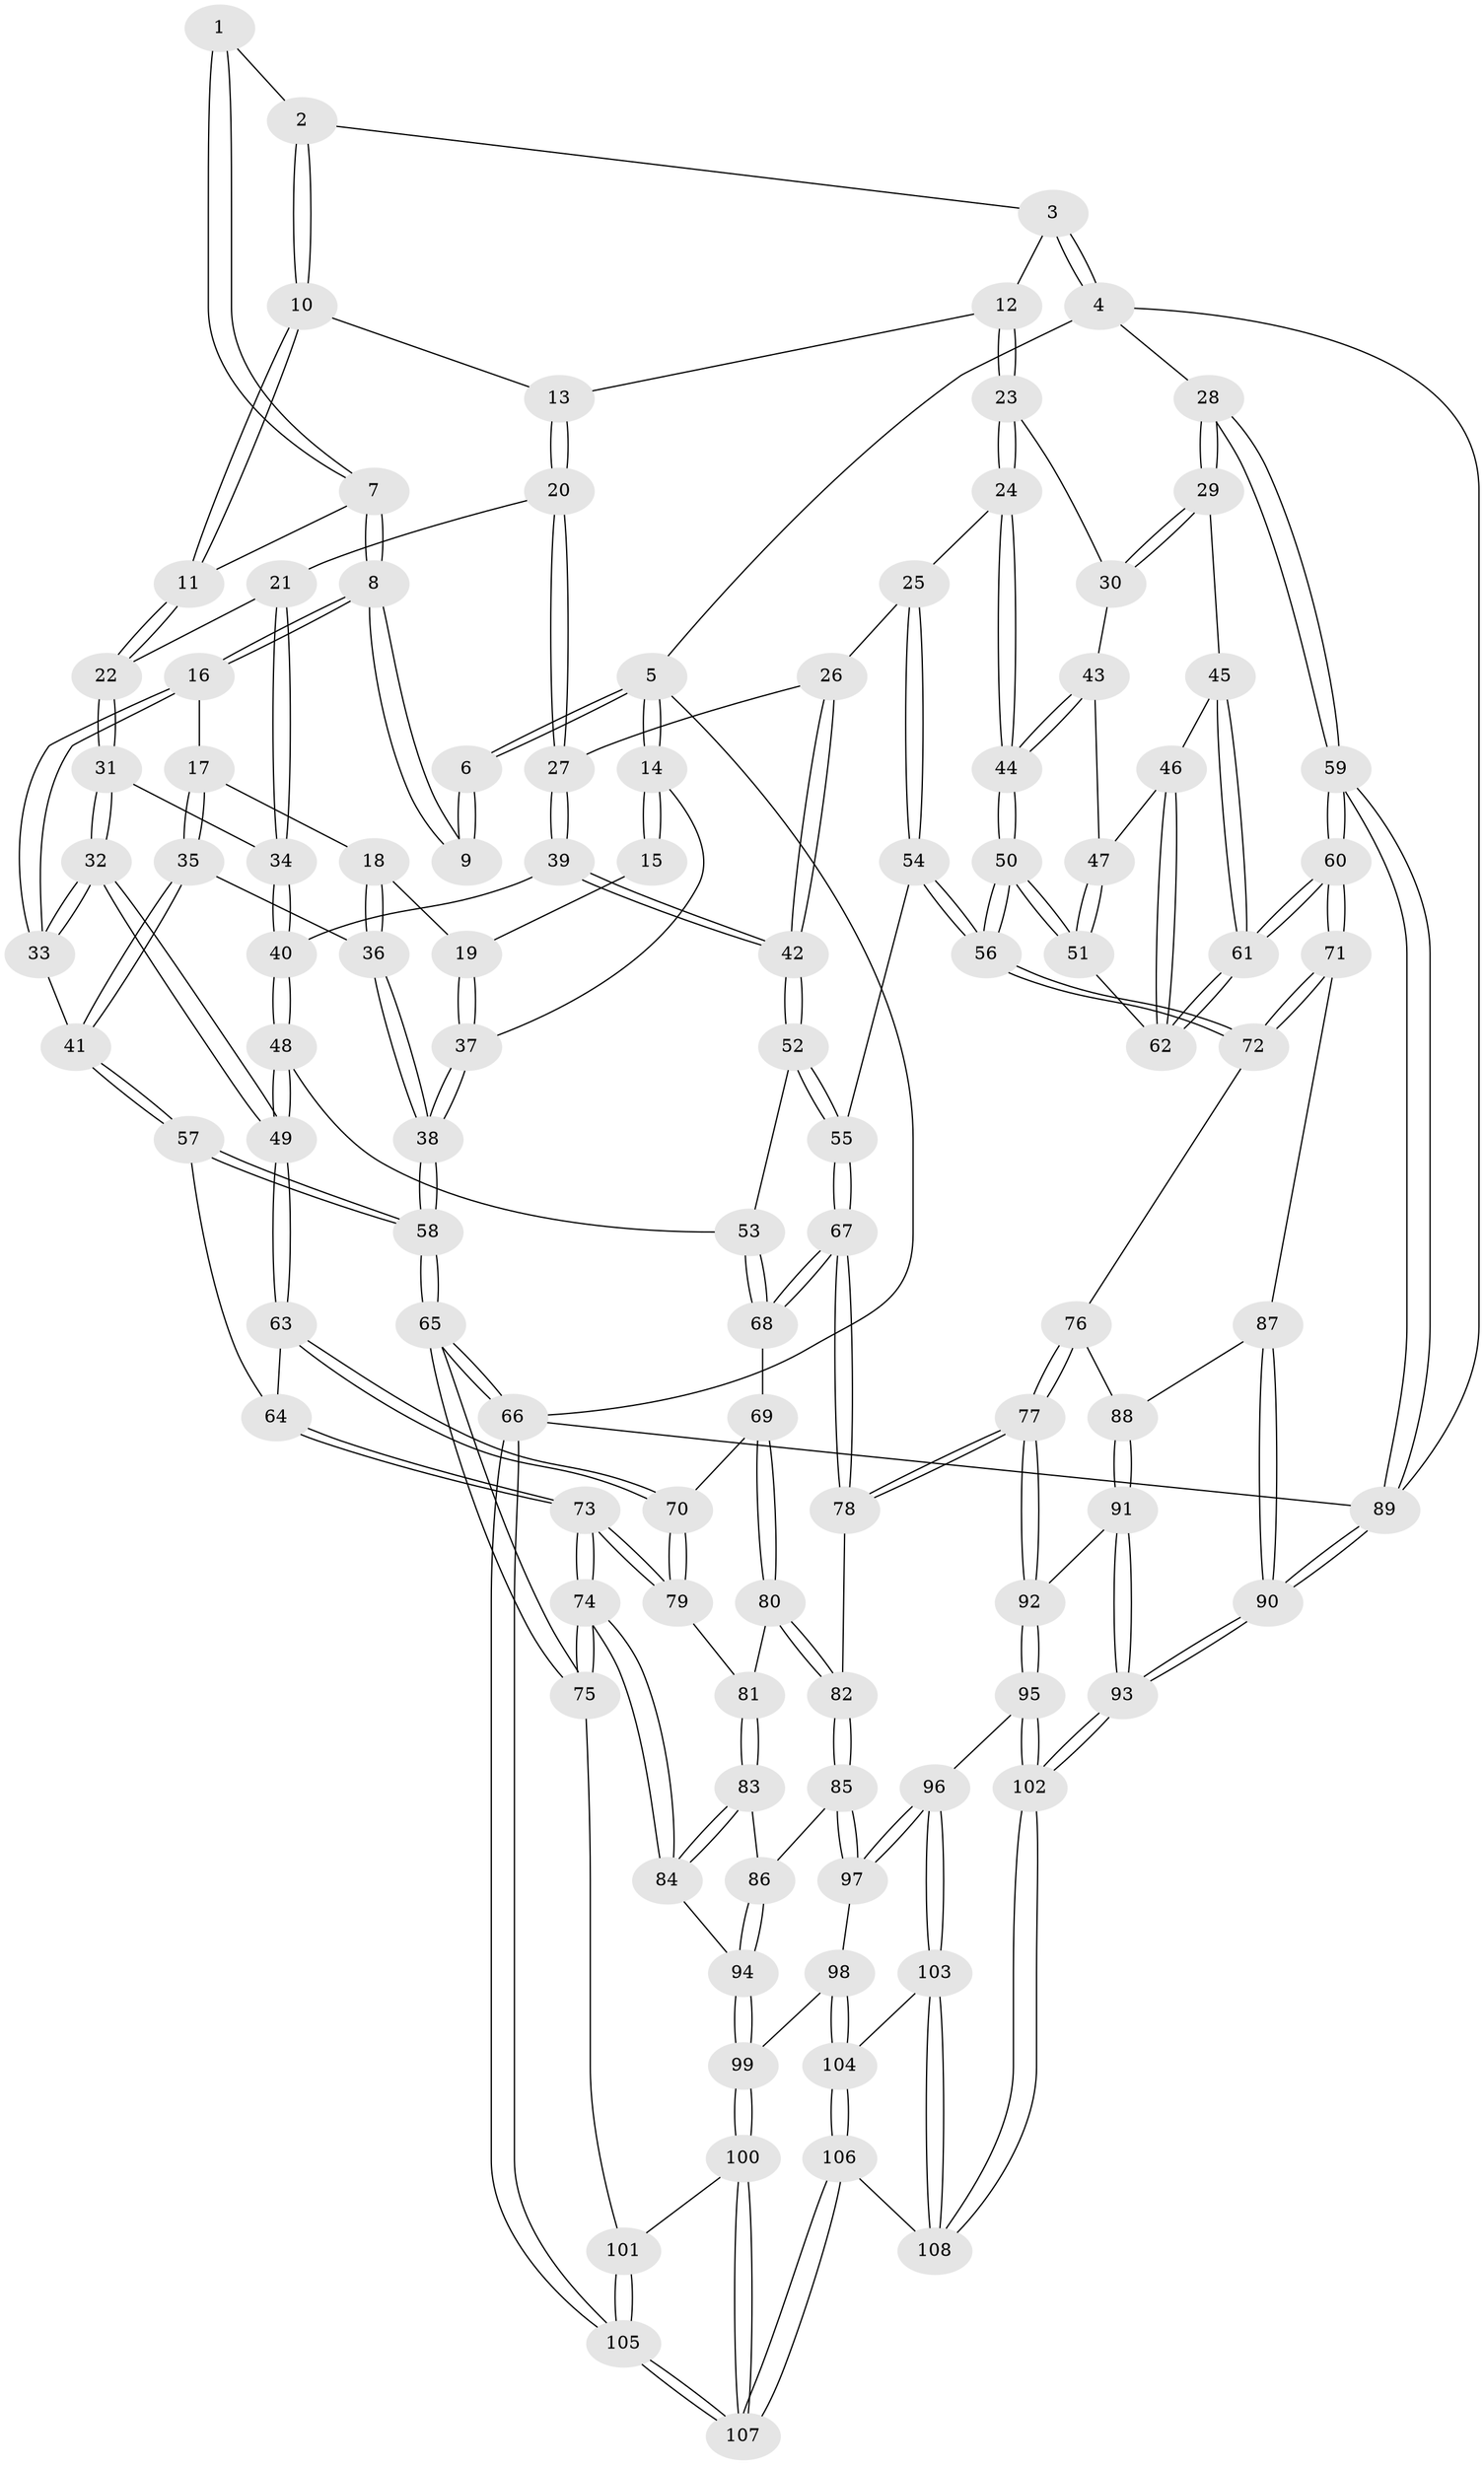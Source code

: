 // coarse degree distribution, {2: 0.13157894736842105, 5: 0.11842105263157894, 3: 0.6710526315789473, 4: 0.07894736842105263}
// Generated by graph-tools (version 1.1) at 2025/54/03/04/25 22:54:34]
// undirected, 108 vertices, 267 edges
graph export_dot {
  node [color=gray90,style=filled];
  1 [pos="+0.3107837197084164+0"];
  2 [pos="+0.42327175824525776+0"];
  3 [pos="+0.7559539383803029+0"];
  4 [pos="+1+0"];
  5 [pos="+0+0"];
  6 [pos="+0.2003004155687268+0"];
  7 [pos="+0.2733473706611791+0.12960904108270135"];
  8 [pos="+0.18438285883845396+0.14707076478801998"];
  9 [pos="+0.1452171896496155+0.049278303152252984"];
  10 [pos="+0.464896365218699+0.03358979557394908"];
  11 [pos="+0.28577470813727757+0.1346788978150349"];
  12 [pos="+0.7133300561832382+0.08096798026074185"];
  13 [pos="+0.4936824603720486+0.08556985024310809"];
  14 [pos="+0+0"];
  15 [pos="+0.11546186178013015+0.05438760943142908"];
  16 [pos="+0.1804561449409239+0.1530499541254948"];
  17 [pos="+0.08284590173878599+0.1737433057315228"];
  18 [pos="+0+0.10898073195798127"];
  19 [pos="+0+0.10420894120496665"];
  20 [pos="+0.48863951401035605+0.1472216180515945"];
  21 [pos="+0.3934008181224698+0.18791911912200884"];
  22 [pos="+0.29833858993968604+0.15063594521360887"];
  23 [pos="+0.723320443391315+0.1020724902446916"];
  24 [pos="+0.6856674986630537+0.2211005725174813"];
  25 [pos="+0.6059095315743649+0.24127948425961793"];
  26 [pos="+0.520774567689597+0.20240208444585722"];
  27 [pos="+0.4983293475356909+0.16818968590456046"];
  28 [pos="+1+0"];
  29 [pos="+0.9535480557660071+0.14812934703529754"];
  30 [pos="+0.9230130828296085+0.15431808377785994"];
  31 [pos="+0.30809297472476904+0.24940888911048203"];
  32 [pos="+0.24067251420907904+0.32536035554872583"];
  33 [pos="+0.18704609164393102+0.22980555483748408"];
  34 [pos="+0.3756130465431109+0.25667905085092513"];
  35 [pos="+0.05514814225486761+0.2787867505650224"];
  36 [pos="+0.04548608689665106+0.27826183849316677"];
  37 [pos="+0+0.0017985933959267853"];
  38 [pos="+0+0.3381723012471422"];
  39 [pos="+0.40597752817073235+0.2766946201790105"];
  40 [pos="+0.387596097990705+0.27502372413719245"];
  41 [pos="+0.07409964116424063+0.29550191647299967"];
  42 [pos="+0.4748150858288838+0.3094191118444601"];
  43 [pos="+0.8575320090903427+0.23639251485029433"];
  44 [pos="+0.712900744778793+0.25993334888358127"];
  45 [pos="+0.9263397269571959+0.3143785571277269"];
  46 [pos="+0.8930981914344144+0.323727560500013"];
  47 [pos="+0.85195682906559+0.26707771599615926"];
  48 [pos="+0.34071894434854727+0.3930273843943138"];
  49 [pos="+0.24192351318565+0.40346922766506005"];
  50 [pos="+0.7514946109207955+0.39910359399210643"];
  51 [pos="+0.7719316842729262+0.39448100374411926"];
  52 [pos="+0.4916180459093387+0.39040096354895215"];
  53 [pos="+0.37562989799404767+0.40374207628216213"];
  54 [pos="+0.5591751331715163+0.4247689000834675"];
  55 [pos="+0.55476063078899+0.4263032935999715"];
  56 [pos="+0.719228080681181+0.4402333483393607"];
  57 [pos="+0.1135771454324708+0.4009530801996138"];
  58 [pos="+0+0.45708439153043606"];
  59 [pos="+1+0.5175510453323476"];
  60 [pos="+1+0.5174557932051751"];
  61 [pos="+1+0.5002448566071693"];
  62 [pos="+0.8316501773242524+0.3983121224763101"];
  63 [pos="+0.23082320314201268+0.41546032033174146"];
  64 [pos="+0.15488799444709425+0.421484696976662"];
  65 [pos="+0+0.6970357376976474"];
  66 [pos="+0+1"];
  67 [pos="+0.4971841267967774+0.594799004320631"];
  68 [pos="+0.40774776979507293+0.5354100868041056"];
  69 [pos="+0.30338960074332716+0.539475790232444"];
  70 [pos="+0.24917466692204715+0.48018401434454516"];
  71 [pos="+0.9140475158833974+0.6052861871808142"];
  72 [pos="+0.7208029757259575+0.44682370691549433"];
  73 [pos="+0.021791112105833555+0.676418837222593"];
  74 [pos="+0.015065885123185735+0.6825507879401821"];
  75 [pos="+0+0.7038676415223561"];
  76 [pos="+0.6937575035180611+0.6150320193915829"];
  77 [pos="+0.5767260475085205+0.6816203576647084"];
  78 [pos="+0.503896658811034+0.640234996226908"];
  79 [pos="+0.19086467995487835+0.6089031539331965"];
  80 [pos="+0.30741246636273406+0.5772933161739869"];
  81 [pos="+0.2536757665306667+0.642917910438604"];
  82 [pos="+0.41009297272424805+0.691829963026166"];
  83 [pos="+0.2801284098046504+0.7081022519936332"];
  84 [pos="+0.11671077238902007+0.7089184795795788"];
  85 [pos="+0.3817999628935489+0.7231459426416575"];
  86 [pos="+0.29166783263763196+0.7175883781135248"];
  87 [pos="+0.872696061454515+0.6510393593309268"];
  88 [pos="+0.8243435447665234+0.6737732371704478"];
  89 [pos="+1+1"];
  90 [pos="+1+1"];
  91 [pos="+0.7729048642267591+0.8213566101848365"];
  92 [pos="+0.6123503415209666+0.7932699721438641"];
  93 [pos="+1+1"];
  94 [pos="+0.23666836773436314+0.7971323471831664"];
  95 [pos="+0.589019127982637+0.8363911709544143"];
  96 [pos="+0.4602272082608856+0.8839170369097835"];
  97 [pos="+0.38786197712857+0.819561290011825"];
  98 [pos="+0.3008510387403879+0.880179783920595"];
  99 [pos="+0.22616499891227754+0.8751118894785783"];
  100 [pos="+0.2018707721089592+0.8900178289053592"];
  101 [pos="+0.109685664987309+0.8594534566672783"];
  102 [pos="+0.6879132952542756+1"];
  103 [pos="+0.457021004068023+0.9027239636055208"];
  104 [pos="+0.3585569820229815+1"];
  105 [pos="+0+1"];
  106 [pos="+0.31697737937275894+1"];
  107 [pos="+0.2094219424710675+1"];
  108 [pos="+0.6225280699747411+1"];
  1 -- 2;
  1 -- 7;
  1 -- 7;
  2 -- 3;
  2 -- 10;
  2 -- 10;
  3 -- 4;
  3 -- 4;
  3 -- 12;
  4 -- 5;
  4 -- 28;
  4 -- 89;
  5 -- 6;
  5 -- 6;
  5 -- 14;
  5 -- 14;
  5 -- 66;
  6 -- 9;
  6 -- 9;
  7 -- 8;
  7 -- 8;
  7 -- 11;
  8 -- 9;
  8 -- 9;
  8 -- 16;
  8 -- 16;
  10 -- 11;
  10 -- 11;
  10 -- 13;
  11 -- 22;
  11 -- 22;
  12 -- 13;
  12 -- 23;
  12 -- 23;
  13 -- 20;
  13 -- 20;
  14 -- 15;
  14 -- 15;
  14 -- 37;
  15 -- 19;
  16 -- 17;
  16 -- 33;
  16 -- 33;
  17 -- 18;
  17 -- 35;
  17 -- 35;
  18 -- 19;
  18 -- 36;
  18 -- 36;
  19 -- 37;
  19 -- 37;
  20 -- 21;
  20 -- 27;
  20 -- 27;
  21 -- 22;
  21 -- 34;
  21 -- 34;
  22 -- 31;
  22 -- 31;
  23 -- 24;
  23 -- 24;
  23 -- 30;
  24 -- 25;
  24 -- 44;
  24 -- 44;
  25 -- 26;
  25 -- 54;
  25 -- 54;
  26 -- 27;
  26 -- 42;
  26 -- 42;
  27 -- 39;
  27 -- 39;
  28 -- 29;
  28 -- 29;
  28 -- 59;
  28 -- 59;
  29 -- 30;
  29 -- 30;
  29 -- 45;
  30 -- 43;
  31 -- 32;
  31 -- 32;
  31 -- 34;
  32 -- 33;
  32 -- 33;
  32 -- 49;
  32 -- 49;
  33 -- 41;
  34 -- 40;
  34 -- 40;
  35 -- 36;
  35 -- 41;
  35 -- 41;
  36 -- 38;
  36 -- 38;
  37 -- 38;
  37 -- 38;
  38 -- 58;
  38 -- 58;
  39 -- 40;
  39 -- 42;
  39 -- 42;
  40 -- 48;
  40 -- 48;
  41 -- 57;
  41 -- 57;
  42 -- 52;
  42 -- 52;
  43 -- 44;
  43 -- 44;
  43 -- 47;
  44 -- 50;
  44 -- 50;
  45 -- 46;
  45 -- 61;
  45 -- 61;
  46 -- 47;
  46 -- 62;
  46 -- 62;
  47 -- 51;
  47 -- 51;
  48 -- 49;
  48 -- 49;
  48 -- 53;
  49 -- 63;
  49 -- 63;
  50 -- 51;
  50 -- 51;
  50 -- 56;
  50 -- 56;
  51 -- 62;
  52 -- 53;
  52 -- 55;
  52 -- 55;
  53 -- 68;
  53 -- 68;
  54 -- 55;
  54 -- 56;
  54 -- 56;
  55 -- 67;
  55 -- 67;
  56 -- 72;
  56 -- 72;
  57 -- 58;
  57 -- 58;
  57 -- 64;
  58 -- 65;
  58 -- 65;
  59 -- 60;
  59 -- 60;
  59 -- 89;
  59 -- 89;
  60 -- 61;
  60 -- 61;
  60 -- 71;
  60 -- 71;
  61 -- 62;
  61 -- 62;
  63 -- 64;
  63 -- 70;
  63 -- 70;
  64 -- 73;
  64 -- 73;
  65 -- 66;
  65 -- 66;
  65 -- 75;
  65 -- 75;
  66 -- 105;
  66 -- 105;
  66 -- 89;
  67 -- 68;
  67 -- 68;
  67 -- 78;
  67 -- 78;
  68 -- 69;
  69 -- 70;
  69 -- 80;
  69 -- 80;
  70 -- 79;
  70 -- 79;
  71 -- 72;
  71 -- 72;
  71 -- 87;
  72 -- 76;
  73 -- 74;
  73 -- 74;
  73 -- 79;
  73 -- 79;
  74 -- 75;
  74 -- 75;
  74 -- 84;
  74 -- 84;
  75 -- 101;
  76 -- 77;
  76 -- 77;
  76 -- 88;
  77 -- 78;
  77 -- 78;
  77 -- 92;
  77 -- 92;
  78 -- 82;
  79 -- 81;
  80 -- 81;
  80 -- 82;
  80 -- 82;
  81 -- 83;
  81 -- 83;
  82 -- 85;
  82 -- 85;
  83 -- 84;
  83 -- 84;
  83 -- 86;
  84 -- 94;
  85 -- 86;
  85 -- 97;
  85 -- 97;
  86 -- 94;
  86 -- 94;
  87 -- 88;
  87 -- 90;
  87 -- 90;
  88 -- 91;
  88 -- 91;
  89 -- 90;
  89 -- 90;
  90 -- 93;
  90 -- 93;
  91 -- 92;
  91 -- 93;
  91 -- 93;
  92 -- 95;
  92 -- 95;
  93 -- 102;
  93 -- 102;
  94 -- 99;
  94 -- 99;
  95 -- 96;
  95 -- 102;
  95 -- 102;
  96 -- 97;
  96 -- 97;
  96 -- 103;
  96 -- 103;
  97 -- 98;
  98 -- 99;
  98 -- 104;
  98 -- 104;
  99 -- 100;
  99 -- 100;
  100 -- 101;
  100 -- 107;
  100 -- 107;
  101 -- 105;
  101 -- 105;
  102 -- 108;
  102 -- 108;
  103 -- 104;
  103 -- 108;
  103 -- 108;
  104 -- 106;
  104 -- 106;
  105 -- 107;
  105 -- 107;
  106 -- 107;
  106 -- 107;
  106 -- 108;
}
